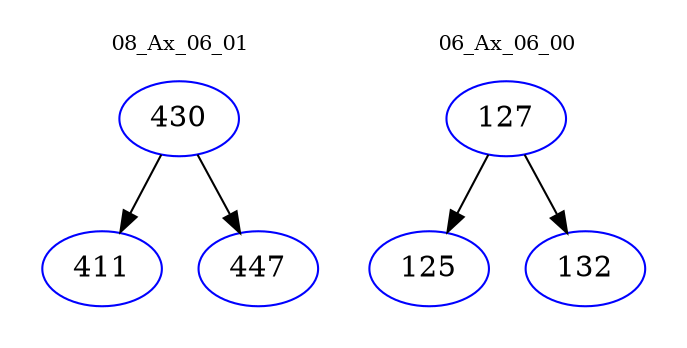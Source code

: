 digraph{
subgraph cluster_0 {
color = white
label = "08_Ax_06_01";
fontsize=10;
T0_430 [label="430", color="blue"]
T0_430 -> T0_411 [color="black"]
T0_411 [label="411", color="blue"]
T0_430 -> T0_447 [color="black"]
T0_447 [label="447", color="blue"]
}
subgraph cluster_1 {
color = white
label = "06_Ax_06_00";
fontsize=10;
T1_127 [label="127", color="blue"]
T1_127 -> T1_125 [color="black"]
T1_125 [label="125", color="blue"]
T1_127 -> T1_132 [color="black"]
T1_132 [label="132", color="blue"]
}
}
